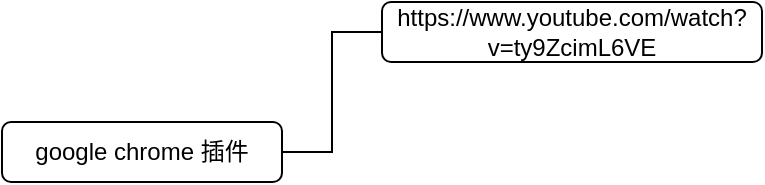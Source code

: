 <mxfile version="24.9.1">
  <diagram name="第 1 页" id="251uv5qzhBT_Lm49wtqx">
    <mxGraphModel dx="612" dy="382" grid="1" gridSize="10" guides="1" tooltips="1" connect="1" arrows="1" fold="1" page="1" pageScale="1" pageWidth="827" pageHeight="1169" math="0" shadow="0">
      <root>
        <mxCell id="0" />
        <mxCell id="1" parent="0" />
        <mxCell id="h5kKYo-_dhXHsnKXQvqF-1" value="google chrome 插件" style="rounded=1;whiteSpace=wrap;html=1;" vertex="1" parent="1">
          <mxGeometry x="150" y="190" width="140" height="30" as="geometry" />
        </mxCell>
        <mxCell id="h5kKYo-_dhXHsnKXQvqF-4" style="edgeStyle=orthogonalEdgeStyle;rounded=0;orthogonalLoop=1;jettySize=auto;html=1;entryX=1;entryY=0.5;entryDx=0;entryDy=0;endArrow=none;endFill=0;" edge="1" parent="1" source="h5kKYo-_dhXHsnKXQvqF-3" target="h5kKYo-_dhXHsnKXQvqF-1">
          <mxGeometry relative="1" as="geometry" />
        </mxCell>
        <mxCell id="h5kKYo-_dhXHsnKXQvqF-3" value="https://www.youtube.com/watch?v=ty9ZcimL6VE" style="rounded=1;whiteSpace=wrap;html=1;" vertex="1" parent="1">
          <mxGeometry x="340" y="130" width="190" height="30" as="geometry" />
        </mxCell>
      </root>
    </mxGraphModel>
  </diagram>
</mxfile>
